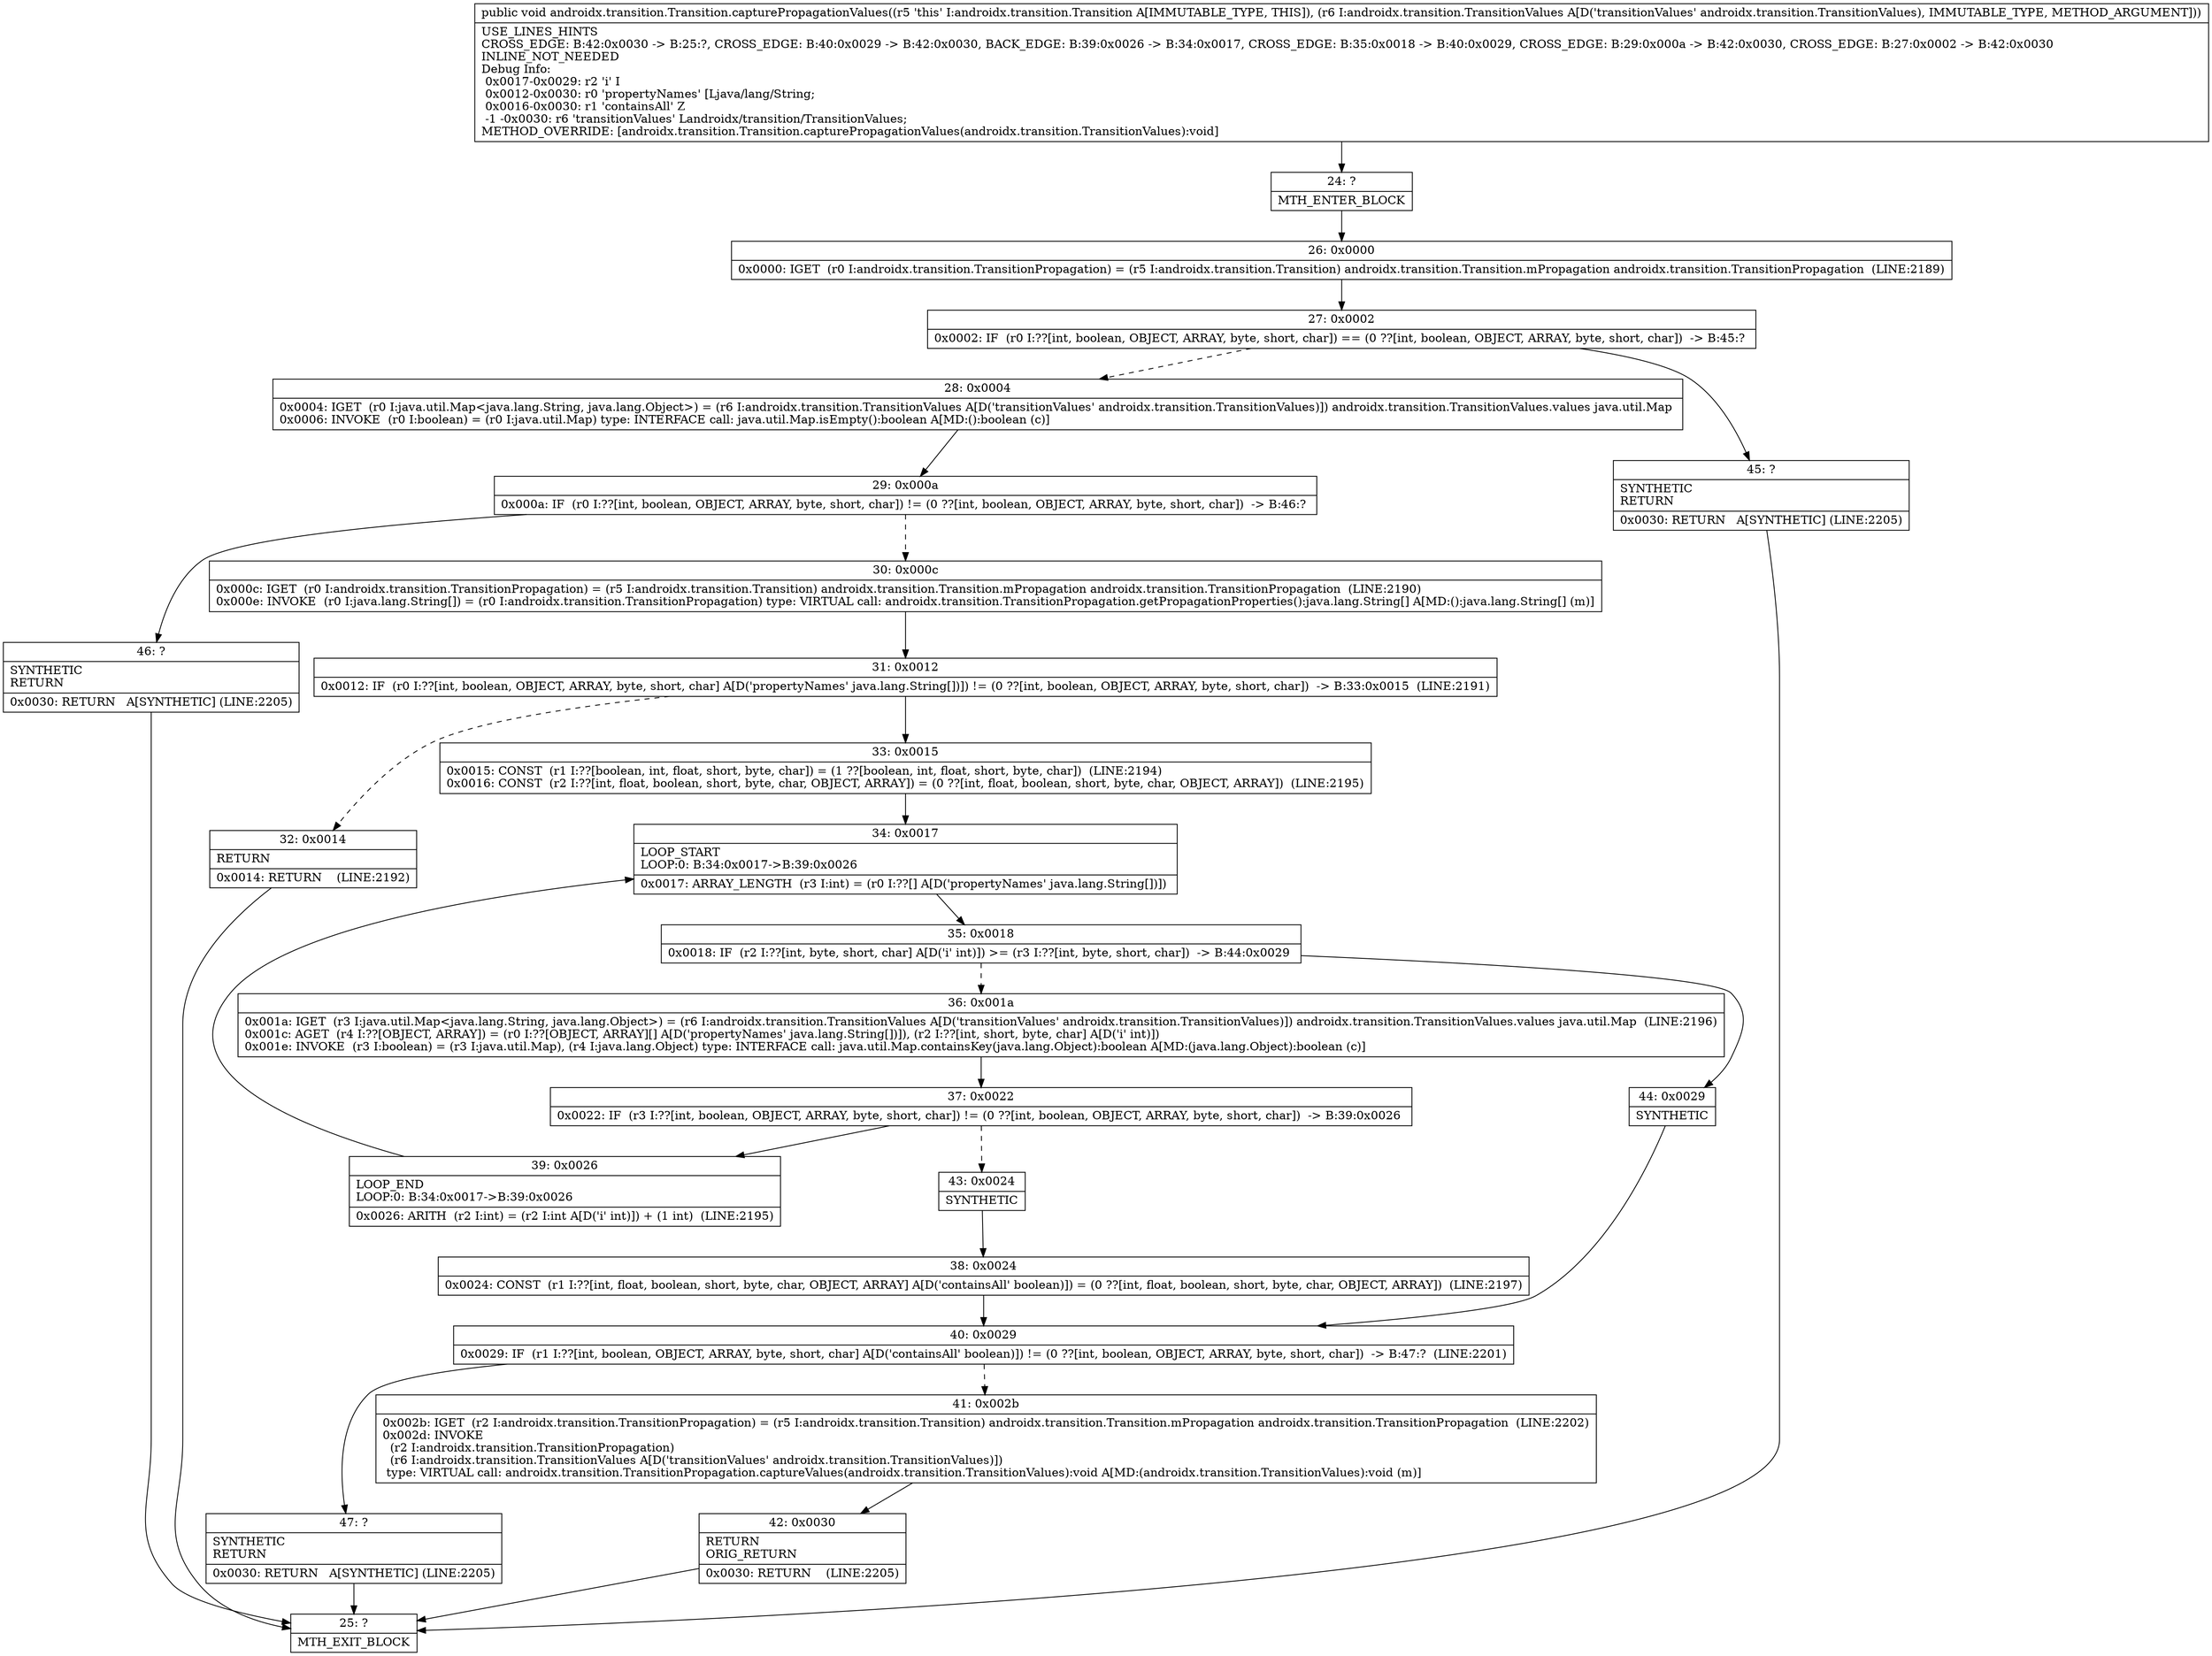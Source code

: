 digraph "CFG forandroidx.transition.Transition.capturePropagationValues(Landroidx\/transition\/TransitionValues;)V" {
Node_24 [shape=record,label="{24\:\ ?|MTH_ENTER_BLOCK\l}"];
Node_26 [shape=record,label="{26\:\ 0x0000|0x0000: IGET  (r0 I:androidx.transition.TransitionPropagation) = (r5 I:androidx.transition.Transition) androidx.transition.Transition.mPropagation androidx.transition.TransitionPropagation  (LINE:2189)\l}"];
Node_27 [shape=record,label="{27\:\ 0x0002|0x0002: IF  (r0 I:??[int, boolean, OBJECT, ARRAY, byte, short, char]) == (0 ??[int, boolean, OBJECT, ARRAY, byte, short, char])  \-\> B:45:? \l}"];
Node_28 [shape=record,label="{28\:\ 0x0004|0x0004: IGET  (r0 I:java.util.Map\<java.lang.String, java.lang.Object\>) = (r6 I:androidx.transition.TransitionValues A[D('transitionValues' androidx.transition.TransitionValues)]) androidx.transition.TransitionValues.values java.util.Map \l0x0006: INVOKE  (r0 I:boolean) = (r0 I:java.util.Map) type: INTERFACE call: java.util.Map.isEmpty():boolean A[MD:():boolean (c)]\l}"];
Node_29 [shape=record,label="{29\:\ 0x000a|0x000a: IF  (r0 I:??[int, boolean, OBJECT, ARRAY, byte, short, char]) != (0 ??[int, boolean, OBJECT, ARRAY, byte, short, char])  \-\> B:46:? \l}"];
Node_30 [shape=record,label="{30\:\ 0x000c|0x000c: IGET  (r0 I:androidx.transition.TransitionPropagation) = (r5 I:androidx.transition.Transition) androidx.transition.Transition.mPropagation androidx.transition.TransitionPropagation  (LINE:2190)\l0x000e: INVOKE  (r0 I:java.lang.String[]) = (r0 I:androidx.transition.TransitionPropagation) type: VIRTUAL call: androidx.transition.TransitionPropagation.getPropagationProperties():java.lang.String[] A[MD:():java.lang.String[] (m)]\l}"];
Node_31 [shape=record,label="{31\:\ 0x0012|0x0012: IF  (r0 I:??[int, boolean, OBJECT, ARRAY, byte, short, char] A[D('propertyNames' java.lang.String[])]) != (0 ??[int, boolean, OBJECT, ARRAY, byte, short, char])  \-\> B:33:0x0015  (LINE:2191)\l}"];
Node_32 [shape=record,label="{32\:\ 0x0014|RETURN\l|0x0014: RETURN    (LINE:2192)\l}"];
Node_25 [shape=record,label="{25\:\ ?|MTH_EXIT_BLOCK\l}"];
Node_33 [shape=record,label="{33\:\ 0x0015|0x0015: CONST  (r1 I:??[boolean, int, float, short, byte, char]) = (1 ??[boolean, int, float, short, byte, char])  (LINE:2194)\l0x0016: CONST  (r2 I:??[int, float, boolean, short, byte, char, OBJECT, ARRAY]) = (0 ??[int, float, boolean, short, byte, char, OBJECT, ARRAY])  (LINE:2195)\l}"];
Node_34 [shape=record,label="{34\:\ 0x0017|LOOP_START\lLOOP:0: B:34:0x0017\-\>B:39:0x0026\l|0x0017: ARRAY_LENGTH  (r3 I:int) = (r0 I:??[] A[D('propertyNames' java.lang.String[])]) \l}"];
Node_35 [shape=record,label="{35\:\ 0x0018|0x0018: IF  (r2 I:??[int, byte, short, char] A[D('i' int)]) \>= (r3 I:??[int, byte, short, char])  \-\> B:44:0x0029 \l}"];
Node_36 [shape=record,label="{36\:\ 0x001a|0x001a: IGET  (r3 I:java.util.Map\<java.lang.String, java.lang.Object\>) = (r6 I:androidx.transition.TransitionValues A[D('transitionValues' androidx.transition.TransitionValues)]) androidx.transition.TransitionValues.values java.util.Map  (LINE:2196)\l0x001c: AGET  (r4 I:??[OBJECT, ARRAY]) = (r0 I:??[OBJECT, ARRAY][] A[D('propertyNames' java.lang.String[])]), (r2 I:??[int, short, byte, char] A[D('i' int)]) \l0x001e: INVOKE  (r3 I:boolean) = (r3 I:java.util.Map), (r4 I:java.lang.Object) type: INTERFACE call: java.util.Map.containsKey(java.lang.Object):boolean A[MD:(java.lang.Object):boolean (c)]\l}"];
Node_37 [shape=record,label="{37\:\ 0x0022|0x0022: IF  (r3 I:??[int, boolean, OBJECT, ARRAY, byte, short, char]) != (0 ??[int, boolean, OBJECT, ARRAY, byte, short, char])  \-\> B:39:0x0026 \l}"];
Node_39 [shape=record,label="{39\:\ 0x0026|LOOP_END\lLOOP:0: B:34:0x0017\-\>B:39:0x0026\l|0x0026: ARITH  (r2 I:int) = (r2 I:int A[D('i' int)]) + (1 int)  (LINE:2195)\l}"];
Node_43 [shape=record,label="{43\:\ 0x0024|SYNTHETIC\l}"];
Node_38 [shape=record,label="{38\:\ 0x0024|0x0024: CONST  (r1 I:??[int, float, boolean, short, byte, char, OBJECT, ARRAY] A[D('containsAll' boolean)]) = (0 ??[int, float, boolean, short, byte, char, OBJECT, ARRAY])  (LINE:2197)\l}"];
Node_40 [shape=record,label="{40\:\ 0x0029|0x0029: IF  (r1 I:??[int, boolean, OBJECT, ARRAY, byte, short, char] A[D('containsAll' boolean)]) != (0 ??[int, boolean, OBJECT, ARRAY, byte, short, char])  \-\> B:47:?  (LINE:2201)\l}"];
Node_41 [shape=record,label="{41\:\ 0x002b|0x002b: IGET  (r2 I:androidx.transition.TransitionPropagation) = (r5 I:androidx.transition.Transition) androidx.transition.Transition.mPropagation androidx.transition.TransitionPropagation  (LINE:2202)\l0x002d: INVOKE  \l  (r2 I:androidx.transition.TransitionPropagation)\l  (r6 I:androidx.transition.TransitionValues A[D('transitionValues' androidx.transition.TransitionValues)])\l type: VIRTUAL call: androidx.transition.TransitionPropagation.captureValues(androidx.transition.TransitionValues):void A[MD:(androidx.transition.TransitionValues):void (m)]\l}"];
Node_42 [shape=record,label="{42\:\ 0x0030|RETURN\lORIG_RETURN\l|0x0030: RETURN    (LINE:2205)\l}"];
Node_47 [shape=record,label="{47\:\ ?|SYNTHETIC\lRETURN\l|0x0030: RETURN   A[SYNTHETIC] (LINE:2205)\l}"];
Node_44 [shape=record,label="{44\:\ 0x0029|SYNTHETIC\l}"];
Node_46 [shape=record,label="{46\:\ ?|SYNTHETIC\lRETURN\l|0x0030: RETURN   A[SYNTHETIC] (LINE:2205)\l}"];
Node_45 [shape=record,label="{45\:\ ?|SYNTHETIC\lRETURN\l|0x0030: RETURN   A[SYNTHETIC] (LINE:2205)\l}"];
MethodNode[shape=record,label="{public void androidx.transition.Transition.capturePropagationValues((r5 'this' I:androidx.transition.Transition A[IMMUTABLE_TYPE, THIS]), (r6 I:androidx.transition.TransitionValues A[D('transitionValues' androidx.transition.TransitionValues), IMMUTABLE_TYPE, METHOD_ARGUMENT]))  | USE_LINES_HINTS\lCROSS_EDGE: B:42:0x0030 \-\> B:25:?, CROSS_EDGE: B:40:0x0029 \-\> B:42:0x0030, BACK_EDGE: B:39:0x0026 \-\> B:34:0x0017, CROSS_EDGE: B:35:0x0018 \-\> B:40:0x0029, CROSS_EDGE: B:29:0x000a \-\> B:42:0x0030, CROSS_EDGE: B:27:0x0002 \-\> B:42:0x0030\lINLINE_NOT_NEEDED\lDebug Info:\l  0x0017\-0x0029: r2 'i' I\l  0x0012\-0x0030: r0 'propertyNames' [Ljava\/lang\/String;\l  0x0016\-0x0030: r1 'containsAll' Z\l  \-1 \-0x0030: r6 'transitionValues' Landroidx\/transition\/TransitionValues;\lMETHOD_OVERRIDE: [androidx.transition.Transition.capturePropagationValues(androidx.transition.TransitionValues):void]\l}"];
MethodNode -> Node_24;Node_24 -> Node_26;
Node_26 -> Node_27;
Node_27 -> Node_28[style=dashed];
Node_27 -> Node_45;
Node_28 -> Node_29;
Node_29 -> Node_30[style=dashed];
Node_29 -> Node_46;
Node_30 -> Node_31;
Node_31 -> Node_32[style=dashed];
Node_31 -> Node_33;
Node_32 -> Node_25;
Node_33 -> Node_34;
Node_34 -> Node_35;
Node_35 -> Node_36[style=dashed];
Node_35 -> Node_44;
Node_36 -> Node_37;
Node_37 -> Node_39;
Node_37 -> Node_43[style=dashed];
Node_39 -> Node_34;
Node_43 -> Node_38;
Node_38 -> Node_40;
Node_40 -> Node_41[style=dashed];
Node_40 -> Node_47;
Node_41 -> Node_42;
Node_42 -> Node_25;
Node_47 -> Node_25;
Node_44 -> Node_40;
Node_46 -> Node_25;
Node_45 -> Node_25;
}


